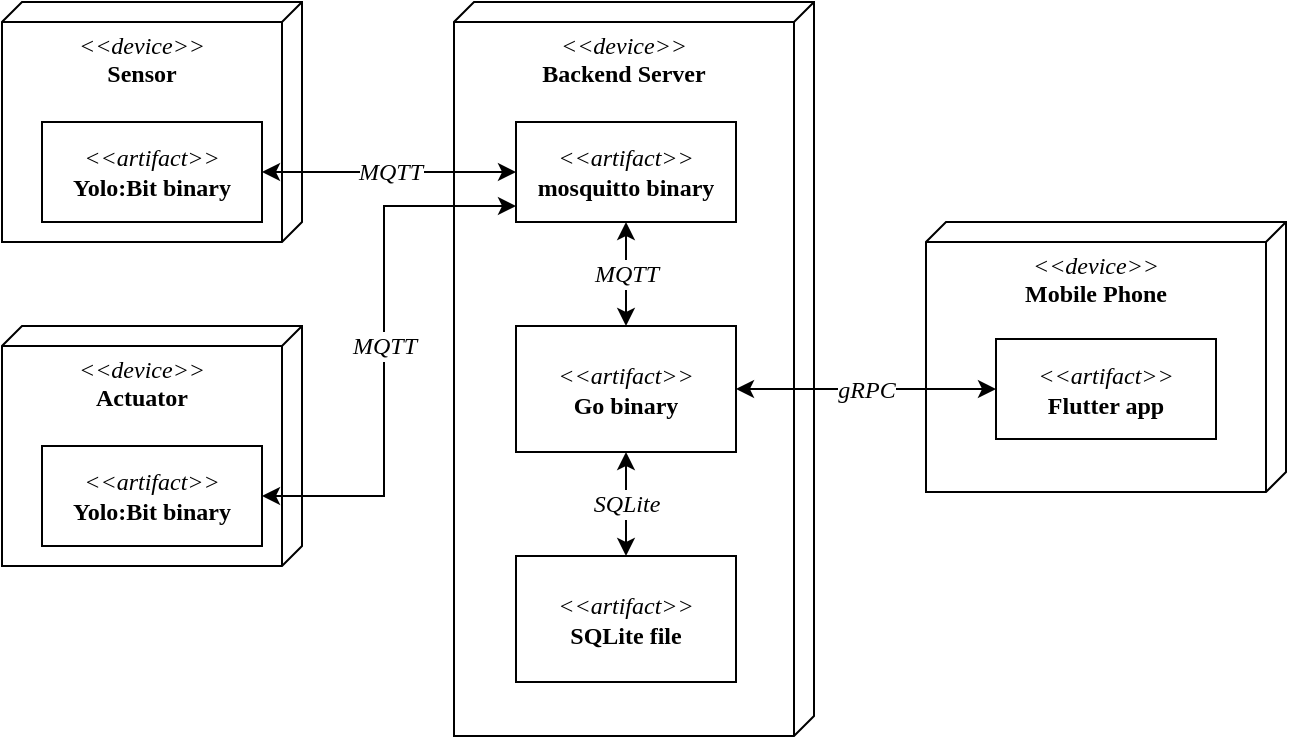 <mxfile version="21.3.7" type="device">
  <diagram id="TJmZI9j9Hh9fPMoDJy_g" name="deployment">
    <mxGraphModel dx="1418" dy="820" grid="0" gridSize="10" guides="1" tooltips="1" connect="1" arrows="1" fold="1" page="0" pageScale="1" pageWidth="827" pageHeight="1169" math="0" shadow="0">
      <root>
        <mxCell id="0" />
        <mxCell id="1" parent="0" />
        <mxCell id="aHoO_2Uyfh0Pz5gvWjCl-1" value="&lt;div&gt;&lt;i&gt;&lt;span style=&quot;font-weight: normal;&quot;&gt;&amp;lt;&amp;lt;device&amp;gt;&amp;gt;&lt;/span&gt;&lt;/i&gt;&lt;/div&gt;&lt;div&gt;Sensor&lt;br&gt;&lt;/div&gt;" style="verticalAlign=top;align=center;spacingTop=8;spacingLeft=2;spacingRight=12;shape=cube;size=10;direction=south;fontStyle=1;html=1;whiteSpace=wrap;fontFamily=Iosevka;" parent="1" vertex="1">
          <mxGeometry x="270" y="174" width="150" height="120" as="geometry" />
        </mxCell>
        <mxCell id="aHoO_2Uyfh0Pz5gvWjCl-4" value="&lt;div&gt;&lt;i&gt;&lt;span style=&quot;font-weight: normal;&quot;&gt;&amp;lt;&amp;lt;artifact&amp;gt;&amp;gt;&lt;/span&gt;&lt;/i&gt;&lt;/div&gt;&lt;div&gt;Yolo:Bit binary&lt;br&gt;&lt;/div&gt;" style="html=1;whiteSpace=wrap;fontStyle=1;fontFamily=Iosevka;" parent="1" vertex="1">
          <mxGeometry x="290" y="234" width="110" height="50" as="geometry" />
        </mxCell>
        <mxCell id="aHoO_2Uyfh0Pz5gvWjCl-6" value="&lt;div&gt;&lt;i&gt;&lt;span style=&quot;font-weight: normal;&quot;&gt;&amp;lt;&amp;lt;device&amp;gt;&amp;gt;&lt;/span&gt;&lt;/i&gt;&lt;/div&gt;&lt;div&gt;Backend Server&lt;br&gt;&lt;/div&gt;" style="verticalAlign=top;align=center;spacingTop=8;spacingLeft=2;spacingRight=12;shape=cube;size=10;direction=south;fontStyle=1;html=1;whiteSpace=wrap;fontFamily=Iosevka;" parent="1" vertex="1">
          <mxGeometry x="496" y="174" width="180" height="367" as="geometry" />
        </mxCell>
        <mxCell id="aHoO_2Uyfh0Pz5gvWjCl-7" value="&lt;div&gt;&lt;i&gt;&lt;span style=&quot;font-weight: normal;&quot;&gt;&amp;lt;&amp;lt;device&amp;gt;&amp;gt;&lt;/span&gt;&lt;/i&gt;&lt;/div&gt;&lt;div&gt;Mobile Phone&lt;br&gt;&lt;/div&gt;" style="verticalAlign=top;align=center;spacingTop=8;spacingLeft=2;spacingRight=12;shape=cube;size=10;direction=south;fontStyle=1;html=1;whiteSpace=wrap;fontFamily=Iosevka;" parent="1" vertex="1">
          <mxGeometry x="732" y="284" width="180" height="135" as="geometry" />
        </mxCell>
        <mxCell id="aHoO_2Uyfh0Pz5gvWjCl-8" value="&lt;div&gt;&lt;i&gt;&lt;span style=&quot;font-weight: normal;&quot;&gt;&amp;lt;&amp;lt;artifact&amp;gt;&amp;gt;&lt;/span&gt;&lt;/i&gt;&lt;/div&gt;&lt;div&gt;Flutter app&lt;br&gt;&lt;/div&gt;" style="html=1;whiteSpace=wrap;fontStyle=1;fontFamily=Iosevka;" parent="1" vertex="1">
          <mxGeometry x="767" y="342.5" width="110" height="50" as="geometry" />
        </mxCell>
        <mxCell id="aHoO_2Uyfh0Pz5gvWjCl-65" value="MQTT" style="edgeStyle=orthogonalEdgeStyle;rounded=0;orthogonalLoop=1;jettySize=auto;html=1;exitX=0;exitY=0.5;exitDx=0;exitDy=0;startArrow=classic;startFill=1;fontStyle=2;fontSize=12;fontFamily=Iosevka;" parent="1" source="aHoO_2Uyfh0Pz5gvWjCl-9" target="aHoO_2Uyfh0Pz5gvWjCl-4" edge="1">
          <mxGeometry relative="1" as="geometry" />
        </mxCell>
        <mxCell id="aHoO_2Uyfh0Pz5gvWjCl-9" value="&lt;div&gt;&lt;i&gt;&lt;span style=&quot;font-weight: normal;&quot;&gt;&amp;lt;&amp;lt;artifact&amp;gt;&amp;gt;&lt;/span&gt;&lt;/i&gt;&lt;/div&gt;&lt;div&gt;mosquitto binary&lt;br&gt;&lt;/div&gt;" style="html=1;whiteSpace=wrap;fontStyle=1;fontFamily=Iosevka;" parent="1" vertex="1">
          <mxGeometry x="527" y="234" width="110" height="50" as="geometry" />
        </mxCell>
        <mxCell id="aHoO_2Uyfh0Pz5gvWjCl-11" value="&lt;div&gt;&lt;i&gt;&lt;span style=&quot;font-weight: normal;&quot;&gt;&amp;lt;&amp;lt;artifact&amp;gt;&amp;gt;&lt;/span&gt;&lt;/i&gt;&lt;/div&gt;SQLite file" style="html=1;whiteSpace=wrap;fontStyle=1;fontFamily=Iosevka;" parent="1" vertex="1">
          <mxGeometry x="527" y="451" width="110" height="63" as="geometry" />
        </mxCell>
        <mxCell id="aHoO_2Uyfh0Pz5gvWjCl-64" value="gRPC" style="edgeStyle=orthogonalEdgeStyle;rounded=0;orthogonalLoop=1;jettySize=auto;html=1;startArrow=classic;startFill=1;fontSize=12;fontStyle=2;fontFamily=Iosevka;" parent="1" source="aHoO_2Uyfh0Pz5gvWjCl-12" target="aHoO_2Uyfh0Pz5gvWjCl-8" edge="1">
          <mxGeometry relative="1" as="geometry" />
        </mxCell>
        <mxCell id="aHoO_2Uyfh0Pz5gvWjCl-12" value="&lt;div&gt;&lt;i&gt;&lt;span style=&quot;font-weight: normal;&quot;&gt;&amp;lt;&amp;lt;artifact&amp;gt;&amp;gt;&lt;/span&gt;&lt;/i&gt;&lt;/div&gt;Go binary" style="html=1;whiteSpace=wrap;fontStyle=1;fontFamily=Iosevka;" parent="1" vertex="1">
          <mxGeometry x="527" y="336" width="110" height="63" as="geometry" />
        </mxCell>
        <mxCell id="aHoO_2Uyfh0Pz5gvWjCl-66" value="MQTT" style="edgeStyle=orthogonalEdgeStyle;rounded=0;orthogonalLoop=1;jettySize=auto;html=1;startArrow=classic;startFill=1;fontStyle=2;fontSize=12;fontFamily=Iosevka;" parent="1" source="aHoO_2Uyfh0Pz5gvWjCl-9" target="aHoO_2Uyfh0Pz5gvWjCl-12" edge="1">
          <mxGeometry relative="1" as="geometry">
            <mxPoint x="537" y="269" as="sourcePoint" />
            <mxPoint x="412" y="269" as="targetPoint" />
          </mxGeometry>
        </mxCell>
        <mxCell id="aHoO_2Uyfh0Pz5gvWjCl-67" value="SQLite" style="edgeStyle=orthogonalEdgeStyle;rounded=0;orthogonalLoop=1;jettySize=auto;html=1;startArrow=classic;startFill=1;fontStyle=2;fontSize=12;fontFamily=Iosevka;" parent="1" source="aHoO_2Uyfh0Pz5gvWjCl-12" target="aHoO_2Uyfh0Pz5gvWjCl-11" edge="1">
          <mxGeometry relative="1" as="geometry">
            <mxPoint x="592" y="294" as="sourcePoint" />
            <mxPoint x="592" y="346" as="targetPoint" />
          </mxGeometry>
        </mxCell>
        <mxCell id="aHoO_2Uyfh0Pz5gvWjCl-68" value="&lt;div&gt;&lt;span style=&quot;font-weight: normal;&quot;&gt;&lt;i&gt;&amp;lt;&amp;lt;device&amp;gt;&amp;gt;&lt;/i&gt;&lt;/span&gt;&lt;/div&gt;&lt;div&gt;Actuator&lt;br&gt;&lt;/div&gt;" style="verticalAlign=top;align=center;spacingTop=8;spacingLeft=2;spacingRight=12;shape=cube;size=10;direction=south;fontStyle=1;html=1;whiteSpace=wrap;fontFamily=Iosevka;" parent="1" vertex="1">
          <mxGeometry x="270" y="336" width="150" height="120" as="geometry" />
        </mxCell>
        <mxCell id="aHoO_2Uyfh0Pz5gvWjCl-69" value="&lt;div&gt;&lt;i&gt;&lt;span style=&quot;font-weight: normal;&quot;&gt;&amp;lt;&amp;lt;artifact&amp;gt;&amp;gt;&lt;/span&gt;&lt;/i&gt;&lt;/div&gt;&lt;div&gt;Yolo:Bit binary&lt;br&gt;&lt;/div&gt;" style="html=1;whiteSpace=wrap;fontStyle=1;fontFamily=Iosevka;" parent="1" vertex="1">
          <mxGeometry x="290" y="396" width="110" height="50" as="geometry" />
        </mxCell>
        <mxCell id="aHoO_2Uyfh0Pz5gvWjCl-70" value="MQTT" style="edgeStyle=orthogonalEdgeStyle;rounded=0;orthogonalLoop=1;jettySize=auto;html=1;startArrow=classic;startFill=1;fontStyle=2;fontSize=12;fontFamily=Iosevka;" parent="1" source="aHoO_2Uyfh0Pz5gvWjCl-9" target="aHoO_2Uyfh0Pz5gvWjCl-69" edge="1">
          <mxGeometry relative="1" as="geometry">
            <mxPoint x="509" y="269" as="sourcePoint" />
            <mxPoint x="410" y="269" as="targetPoint" />
            <Array as="points">
              <mxPoint x="461" y="276" />
              <mxPoint x="461" y="421" />
            </Array>
          </mxGeometry>
        </mxCell>
      </root>
    </mxGraphModel>
  </diagram>
</mxfile>
